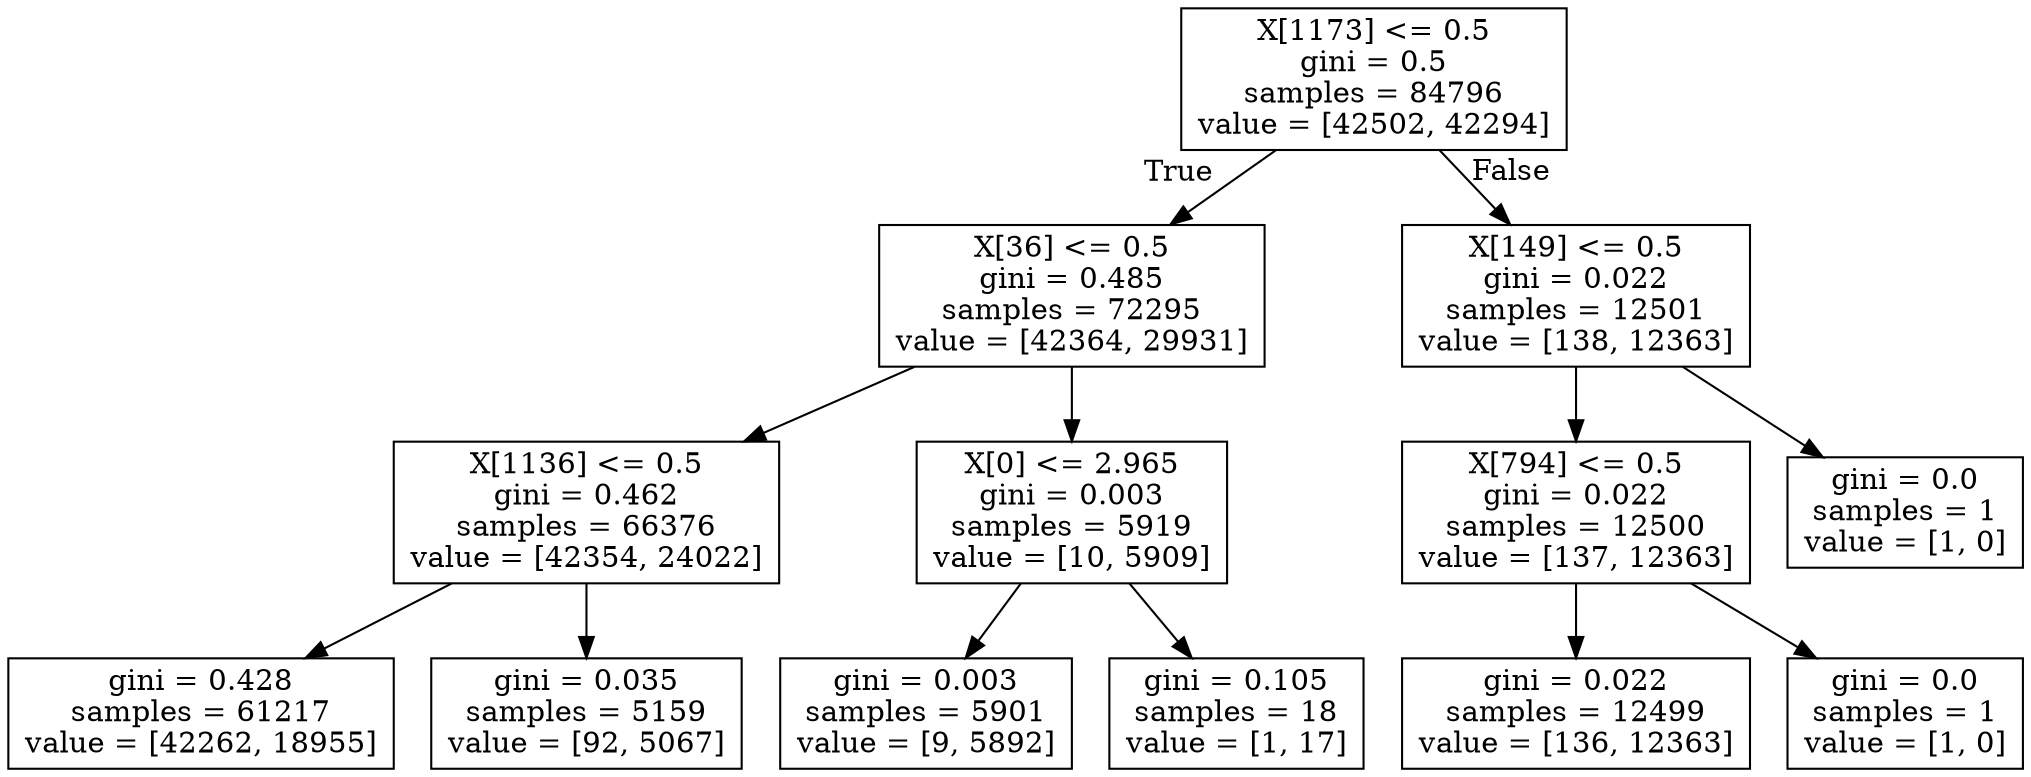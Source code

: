 digraph Tree {
node [shape=box] ;
0 [label="X[1173] <= 0.5\ngini = 0.5\nsamples = 84796\nvalue = [42502, 42294]"] ;
1 [label="X[36] <= 0.5\ngini = 0.485\nsamples = 72295\nvalue = [42364, 29931]"] ;
0 -> 1 [labeldistance=2.5, labelangle=45, headlabel="True"] ;
2 [label="X[1136] <= 0.5\ngini = 0.462\nsamples = 66376\nvalue = [42354, 24022]"] ;
1 -> 2 ;
3 [label="gini = 0.428\nsamples = 61217\nvalue = [42262, 18955]"] ;
2 -> 3 ;
4 [label="gini = 0.035\nsamples = 5159\nvalue = [92, 5067]"] ;
2 -> 4 ;
5 [label="X[0] <= 2.965\ngini = 0.003\nsamples = 5919\nvalue = [10, 5909]"] ;
1 -> 5 ;
6 [label="gini = 0.003\nsamples = 5901\nvalue = [9, 5892]"] ;
5 -> 6 ;
7 [label="gini = 0.105\nsamples = 18\nvalue = [1, 17]"] ;
5 -> 7 ;
8 [label="X[149] <= 0.5\ngini = 0.022\nsamples = 12501\nvalue = [138, 12363]"] ;
0 -> 8 [labeldistance=2.5, labelangle=-45, headlabel="False"] ;
9 [label="X[794] <= 0.5\ngini = 0.022\nsamples = 12500\nvalue = [137, 12363]"] ;
8 -> 9 ;
10 [label="gini = 0.022\nsamples = 12499\nvalue = [136, 12363]"] ;
9 -> 10 ;
11 [label="gini = 0.0\nsamples = 1\nvalue = [1, 0]"] ;
9 -> 11 ;
12 [label="gini = 0.0\nsamples = 1\nvalue = [1, 0]"] ;
8 -> 12 ;
}
